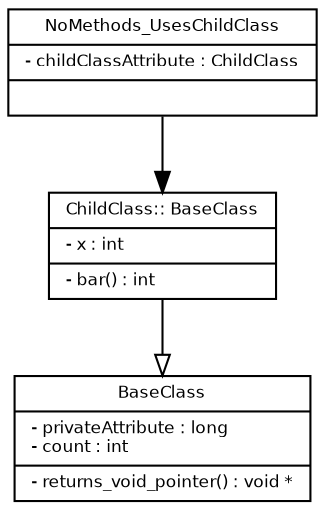 
digraph G {
        fontname = "Bitstream Vera Sans"
        fontsize = 8

        node [
                fontname = "Bitstream Vera Sans"
                fontsize = 8
                shape = "record"
        ]

        edge [
                fontname = "Bitstream Vera Sans"
                fontsize = 8
        ] 

NoMethods_UsesChildClass [
		label = "{ NoMethods_UsesChildClass|- childClassAttribute :  ChildClass\l|}"
	]

NoMethods_UsesChildClass ->  ChildClass
BaseClass [
		label = "{ BaseClass|- privateAttribute : long\l- count : int\l|- returns_void_pointer() : void *\l}"
	]
ChildClass [
		label = "{ ChildClass:: BaseClass|- x : int\l|- bar() : int\l}"
	]
ChildClass ->  BaseClass [arrowhead = "empty"]

}